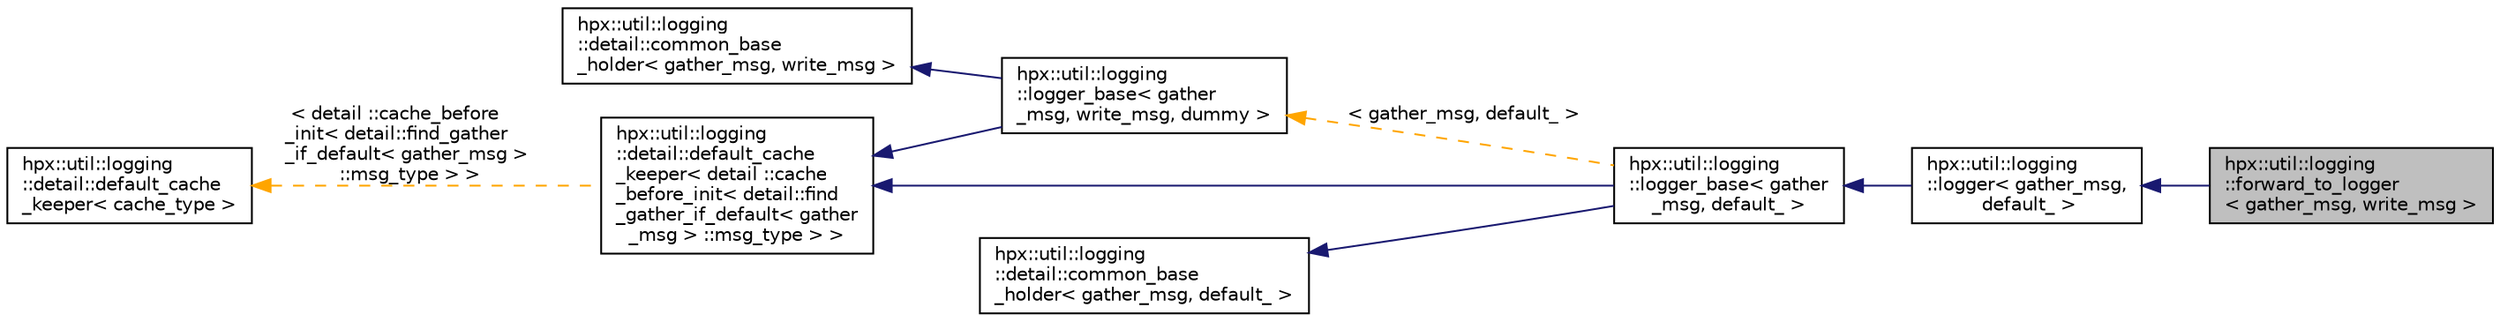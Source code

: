 digraph "hpx::util::logging::forward_to_logger&lt; gather_msg, write_msg &gt;"
{
  edge [fontname="Helvetica",fontsize="10",labelfontname="Helvetica",labelfontsize="10"];
  node [fontname="Helvetica",fontsize="10",shape=record];
  rankdir="LR";
  Node12 [label="hpx::util::logging\l::forward_to_logger\l\< gather_msg, write_msg \>",height=0.2,width=0.4,color="black", fillcolor="grey75", style="filled", fontcolor="black"];
  Node13 -> Node12 [dir="back",color="midnightblue",fontsize="10",style="solid",fontname="Helvetica"];
  Node13 [label="hpx::util::logging\l::logger\< gather_msg,\l default_ \>",height=0.2,width=0.4,color="black", fillcolor="white", style="filled",URL="$dd/d21/structhpx_1_1util_1_1logging_1_1logger_3_01gather__msg_00_01default___01_4.html"];
  Node14 -> Node13 [dir="back",color="midnightblue",fontsize="10",style="solid",fontname="Helvetica"];
  Node14 [label="hpx::util::logging\l::logger_base\< gather\l_msg, default_ \>",height=0.2,width=0.4,color="black", fillcolor="white", style="filled",URL="$da/d10/structhpx_1_1util_1_1logging_1_1logger__base.html"];
  Node15 -> Node14 [dir="back",color="midnightblue",fontsize="10",style="solid",fontname="Helvetica"];
  Node15 [label="hpx::util::logging\l::detail::default_cache\l_keeper\< detail ::cache\l_before_init\< detail::find\l_gather_if_default\< gather\l_msg \> ::msg_type \> \>",height=0.2,width=0.4,color="black", fillcolor="white", style="filled",URL="$d6/d40/structhpx_1_1util_1_1logging_1_1detail_1_1default__cache__keeper.html"];
  Node16 -> Node15 [dir="back",color="orange",fontsize="10",style="dashed",label=" \< detail ::cache_before\l_init\< detail::find_gather\l_if_default\< gather_msg \>\l ::msg_type \> \>" ,fontname="Helvetica"];
  Node16 [label="hpx::util::logging\l::detail::default_cache\l_keeper\< cache_type \>",height=0.2,width=0.4,color="black", fillcolor="white", style="filled",URL="$d6/d40/structhpx_1_1util_1_1logging_1_1detail_1_1default__cache__keeper.html",tooltip="default implementation of keeping cache "];
  Node17 -> Node14 [dir="back",color="midnightblue",fontsize="10",style="solid",fontname="Helvetica"];
  Node17 [label="hpx::util::logging\l::detail::common_base\l_holder\< gather_msg, default_ \>",height=0.2,width=0.4,color="black", fillcolor="white", style="filled",URL="$d2/dfe/structhpx_1_1util_1_1logging_1_1detail_1_1common__base__holder_3_01gather__msg_00_01default___01_4.html"];
  Node18 -> Node14 [dir="back",color="orange",fontsize="10",style="dashed",label=" \< gather_msg, default_ \>" ,fontname="Helvetica"];
  Node18 [label="hpx::util::logging\l::logger_base\< gather\l_msg, write_msg, dummy \>",height=0.2,width=0.4,color="black", fillcolor="white", style="filled",URL="$da/d10/structhpx_1_1util_1_1logging_1_1logger__base.html",tooltip="logger base class. "];
  Node15 -> Node18 [dir="back",color="midnightblue",fontsize="10",style="solid",fontname="Helvetica"];
  Node19 -> Node18 [dir="back",color="midnightblue",fontsize="10",style="solid",fontname="Helvetica"];
  Node19 [label="hpx::util::logging\l::detail::common_base\l_holder\< gather_msg, write_msg \>",height=0.2,width=0.4,color="black", fillcolor="white", style="filled",URL="$d2/d5a/structhpx_1_1util_1_1logging_1_1detail_1_1common__base__holder.html"];
}
